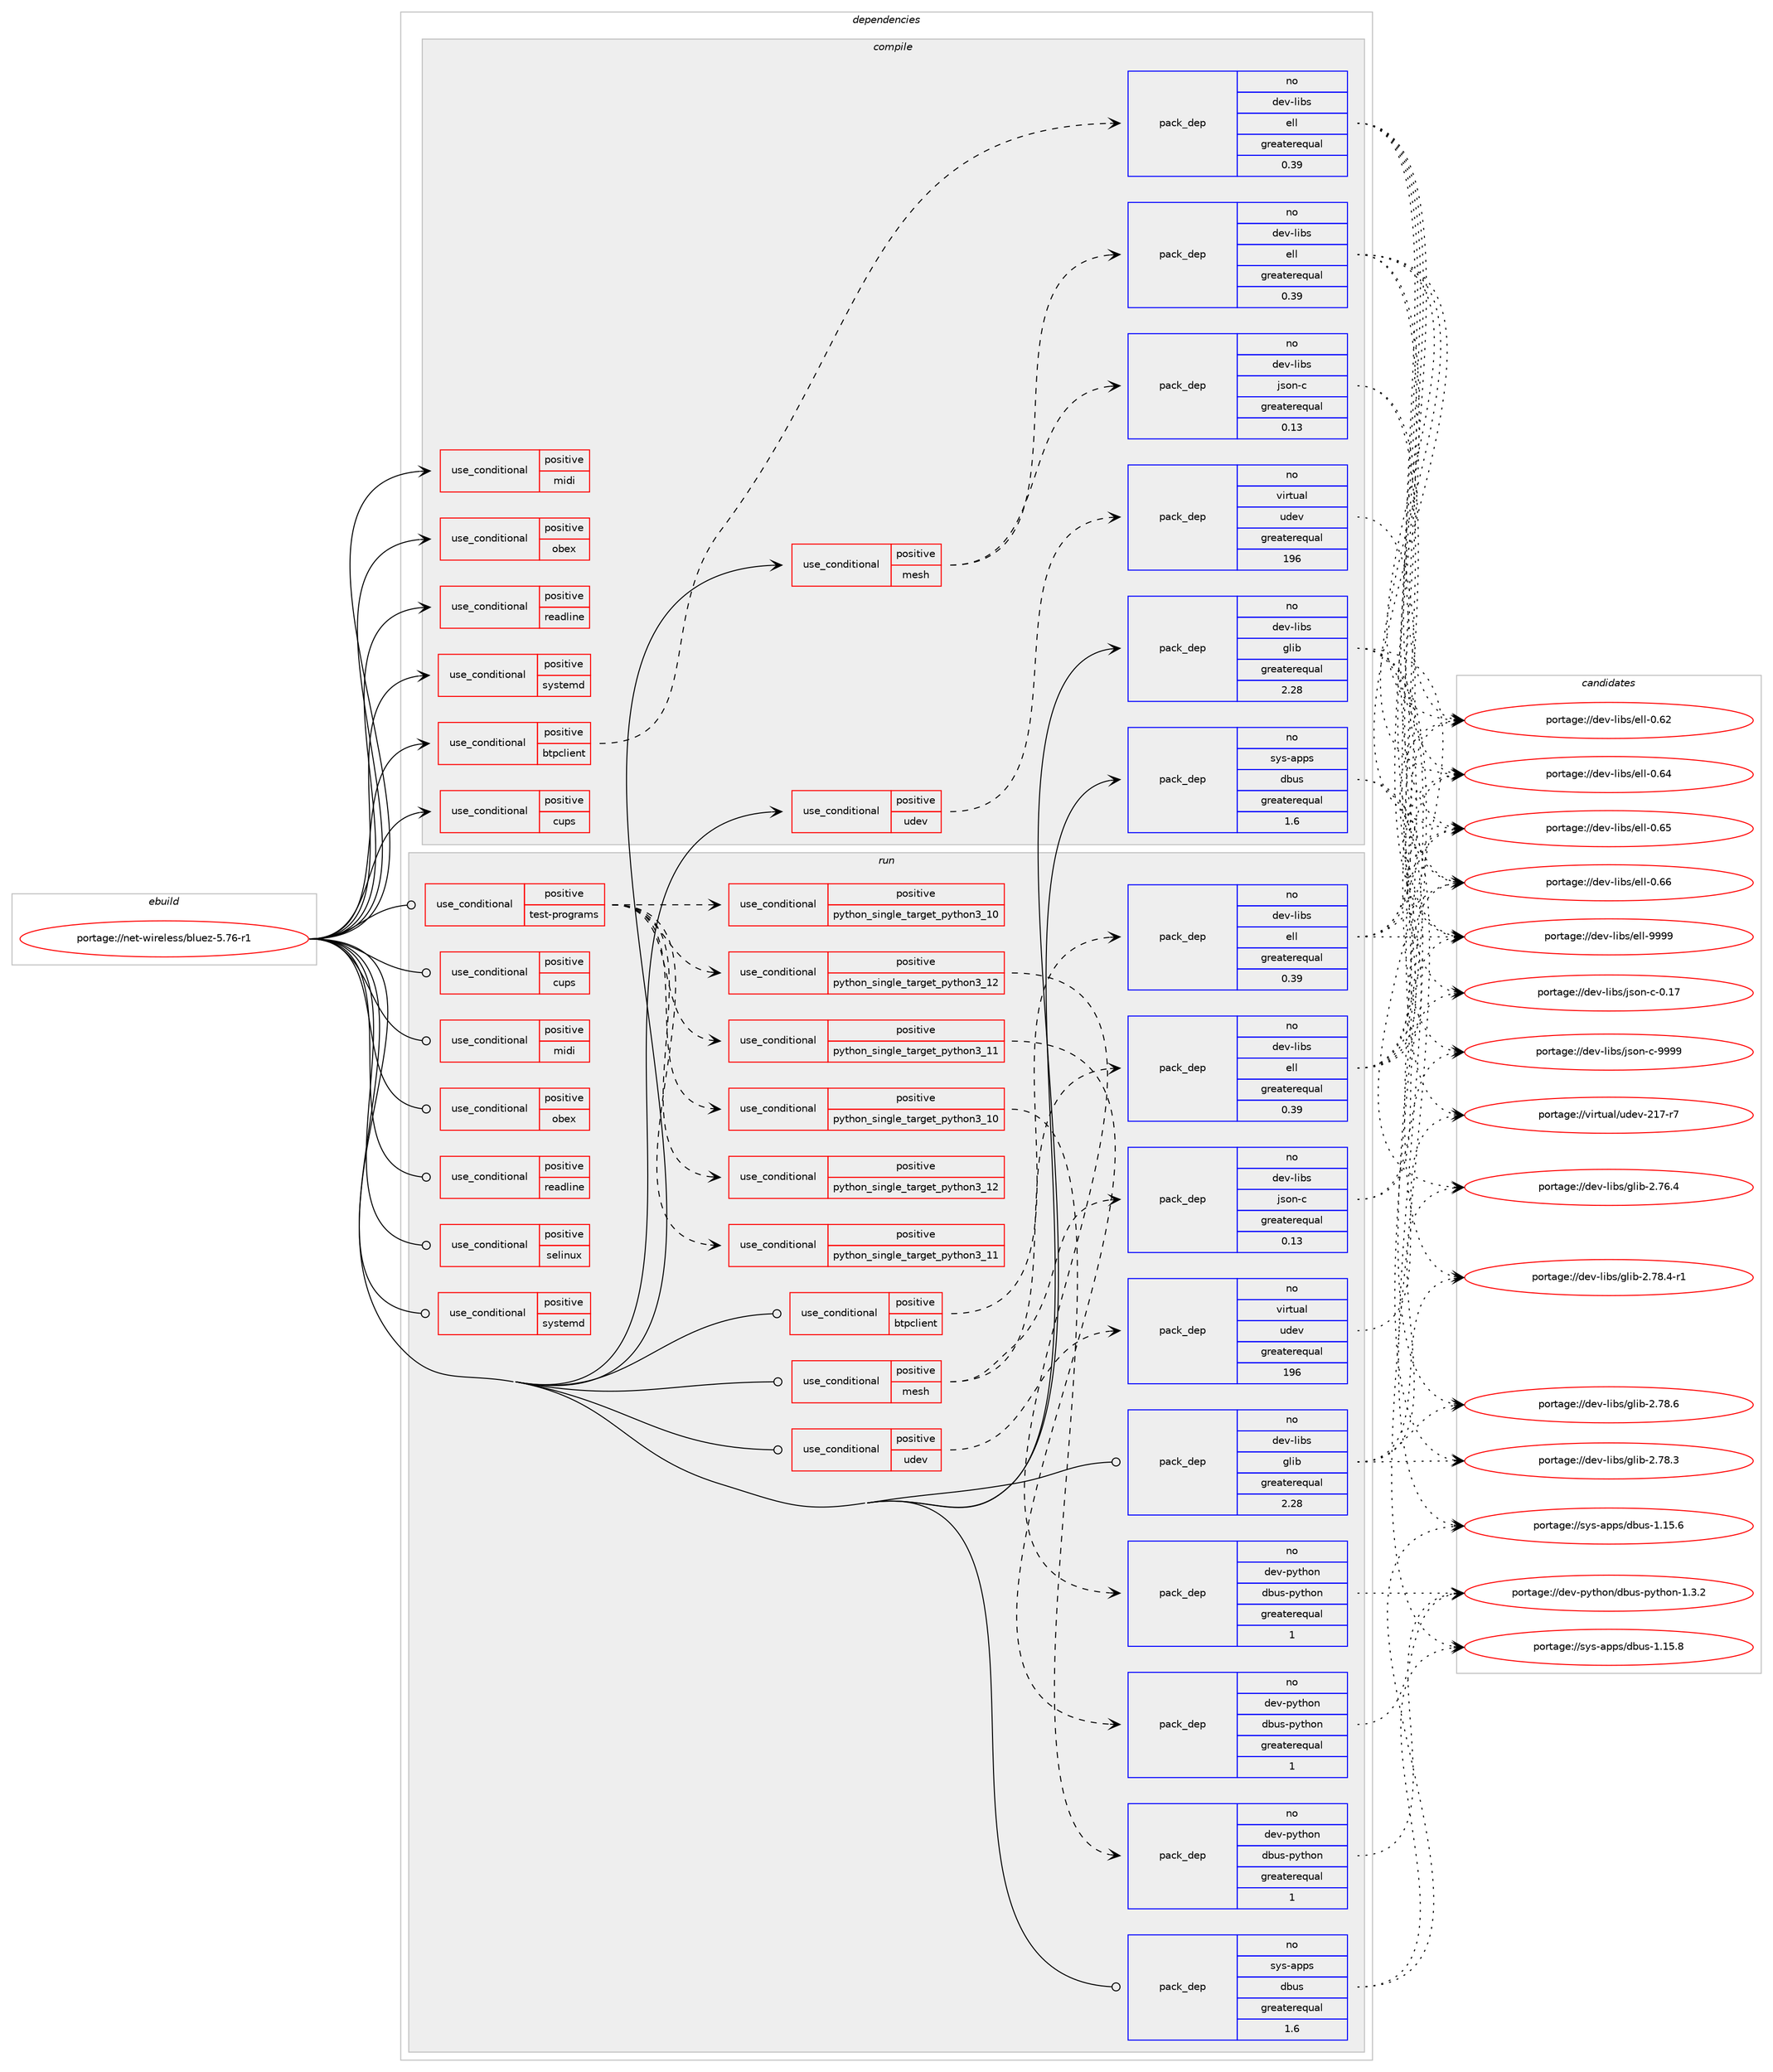 digraph prolog {

# *************
# Graph options
# *************

newrank=true;
concentrate=true;
compound=true;
graph [rankdir=LR,fontname=Helvetica,fontsize=10,ranksep=1.5];#, ranksep=2.5, nodesep=0.2];
edge  [arrowhead=vee];
node  [fontname=Helvetica,fontsize=10];

# **********
# The ebuild
# **********

subgraph cluster_leftcol {
color=gray;
rank=same;
label=<<i>ebuild</i>>;
id [label="portage://net-wireless/bluez-5.76-r1", color=red, width=4, href="../net-wireless/bluez-5.76-r1.svg"];
}

# ****************
# The dependencies
# ****************

subgraph cluster_midcol {
color=gray;
label=<<i>dependencies</i>>;
subgraph cluster_compile {
fillcolor="#eeeeee";
style=filled;
label=<<i>compile</i>>;
subgraph cond100219 {
dependency196156 [label=<<TABLE BORDER="0" CELLBORDER="1" CELLSPACING="0" CELLPADDING="4"><TR><TD ROWSPAN="3" CELLPADDING="10">use_conditional</TD></TR><TR><TD>positive</TD></TR><TR><TD>btpclient</TD></TR></TABLE>>, shape=none, color=red];
subgraph pack93195 {
dependency196157 [label=<<TABLE BORDER="0" CELLBORDER="1" CELLSPACING="0" CELLPADDING="4" WIDTH="220"><TR><TD ROWSPAN="6" CELLPADDING="30">pack_dep</TD></TR><TR><TD WIDTH="110">no</TD></TR><TR><TD>dev-libs</TD></TR><TR><TD>ell</TD></TR><TR><TD>greaterequal</TD></TR><TR><TD>0.39</TD></TR></TABLE>>, shape=none, color=blue];
}
dependency196156:e -> dependency196157:w [weight=20,style="dashed",arrowhead="vee"];
}
id:e -> dependency196156:w [weight=20,style="solid",arrowhead="vee"];
subgraph cond100220 {
dependency196158 [label=<<TABLE BORDER="0" CELLBORDER="1" CELLSPACING="0" CELLPADDING="4"><TR><TD ROWSPAN="3" CELLPADDING="10">use_conditional</TD></TR><TR><TD>positive</TD></TR><TR><TD>cups</TD></TR></TABLE>>, shape=none, color=red];
# *** BEGIN UNKNOWN DEPENDENCY TYPE (TODO) ***
# dependency196158 -> package_dependency(portage://net-wireless/bluez-5.76-r1,install,no,net-print,cups,none,[,,],any_same_slot,[])
# *** END UNKNOWN DEPENDENCY TYPE (TODO) ***

}
id:e -> dependency196158:w [weight=20,style="solid",arrowhead="vee"];
subgraph cond100221 {
dependency196159 [label=<<TABLE BORDER="0" CELLBORDER="1" CELLSPACING="0" CELLPADDING="4"><TR><TD ROWSPAN="3" CELLPADDING="10">use_conditional</TD></TR><TR><TD>positive</TD></TR><TR><TD>mesh</TD></TR></TABLE>>, shape=none, color=red];
subgraph pack93196 {
dependency196160 [label=<<TABLE BORDER="0" CELLBORDER="1" CELLSPACING="0" CELLPADDING="4" WIDTH="220"><TR><TD ROWSPAN="6" CELLPADDING="30">pack_dep</TD></TR><TR><TD WIDTH="110">no</TD></TR><TR><TD>dev-libs</TD></TR><TR><TD>ell</TD></TR><TR><TD>greaterequal</TD></TR><TR><TD>0.39</TD></TR></TABLE>>, shape=none, color=blue];
}
dependency196159:e -> dependency196160:w [weight=20,style="dashed",arrowhead="vee"];
subgraph pack93197 {
dependency196161 [label=<<TABLE BORDER="0" CELLBORDER="1" CELLSPACING="0" CELLPADDING="4" WIDTH="220"><TR><TD ROWSPAN="6" CELLPADDING="30">pack_dep</TD></TR><TR><TD WIDTH="110">no</TD></TR><TR><TD>dev-libs</TD></TR><TR><TD>json-c</TD></TR><TR><TD>greaterequal</TD></TR><TR><TD>0.13</TD></TR></TABLE>>, shape=none, color=blue];
}
dependency196159:e -> dependency196161:w [weight=20,style="dashed",arrowhead="vee"];
# *** BEGIN UNKNOWN DEPENDENCY TYPE (TODO) ***
# dependency196159 -> package_dependency(portage://net-wireless/bluez-5.76-r1,install,no,sys-libs,readline,none,[,,],[slot(0),equal],[])
# *** END UNKNOWN DEPENDENCY TYPE (TODO) ***

}
id:e -> dependency196159:w [weight=20,style="solid",arrowhead="vee"];
subgraph cond100222 {
dependency196162 [label=<<TABLE BORDER="0" CELLBORDER="1" CELLSPACING="0" CELLPADDING="4"><TR><TD ROWSPAN="3" CELLPADDING="10">use_conditional</TD></TR><TR><TD>positive</TD></TR><TR><TD>midi</TD></TR></TABLE>>, shape=none, color=red];
# *** BEGIN UNKNOWN DEPENDENCY TYPE (TODO) ***
# dependency196162 -> package_dependency(portage://net-wireless/bluez-5.76-r1,install,no,media-libs,alsa-lib,none,[,,],[],[])
# *** END UNKNOWN DEPENDENCY TYPE (TODO) ***

}
id:e -> dependency196162:w [weight=20,style="solid",arrowhead="vee"];
subgraph cond100223 {
dependency196163 [label=<<TABLE BORDER="0" CELLBORDER="1" CELLSPACING="0" CELLPADDING="4"><TR><TD ROWSPAN="3" CELLPADDING="10">use_conditional</TD></TR><TR><TD>positive</TD></TR><TR><TD>obex</TD></TR></TABLE>>, shape=none, color=red];
# *** BEGIN UNKNOWN DEPENDENCY TYPE (TODO) ***
# dependency196163 -> package_dependency(portage://net-wireless/bluez-5.76-r1,install,no,dev-libs,libical,none,[,,],any_same_slot,[])
# *** END UNKNOWN DEPENDENCY TYPE (TODO) ***

}
id:e -> dependency196163:w [weight=20,style="solid",arrowhead="vee"];
subgraph cond100224 {
dependency196164 [label=<<TABLE BORDER="0" CELLBORDER="1" CELLSPACING="0" CELLPADDING="4"><TR><TD ROWSPAN="3" CELLPADDING="10">use_conditional</TD></TR><TR><TD>positive</TD></TR><TR><TD>readline</TD></TR></TABLE>>, shape=none, color=red];
# *** BEGIN UNKNOWN DEPENDENCY TYPE (TODO) ***
# dependency196164 -> package_dependency(portage://net-wireless/bluez-5.76-r1,install,no,sys-libs,readline,none,[,,],[slot(0),equal],[])
# *** END UNKNOWN DEPENDENCY TYPE (TODO) ***

}
id:e -> dependency196164:w [weight=20,style="solid",arrowhead="vee"];
subgraph cond100225 {
dependency196165 [label=<<TABLE BORDER="0" CELLBORDER="1" CELLSPACING="0" CELLPADDING="4"><TR><TD ROWSPAN="3" CELLPADDING="10">use_conditional</TD></TR><TR><TD>positive</TD></TR><TR><TD>systemd</TD></TR></TABLE>>, shape=none, color=red];
# *** BEGIN UNKNOWN DEPENDENCY TYPE (TODO) ***
# dependency196165 -> package_dependency(portage://net-wireless/bluez-5.76-r1,install,no,sys-apps,systemd,none,[,,],[],[])
# *** END UNKNOWN DEPENDENCY TYPE (TODO) ***

}
id:e -> dependency196165:w [weight=20,style="solid",arrowhead="vee"];
subgraph cond100226 {
dependency196166 [label=<<TABLE BORDER="0" CELLBORDER="1" CELLSPACING="0" CELLPADDING="4"><TR><TD ROWSPAN="3" CELLPADDING="10">use_conditional</TD></TR><TR><TD>positive</TD></TR><TR><TD>udev</TD></TR></TABLE>>, shape=none, color=red];
subgraph pack93198 {
dependency196167 [label=<<TABLE BORDER="0" CELLBORDER="1" CELLSPACING="0" CELLPADDING="4" WIDTH="220"><TR><TD ROWSPAN="6" CELLPADDING="30">pack_dep</TD></TR><TR><TD WIDTH="110">no</TD></TR><TR><TD>virtual</TD></TR><TR><TD>udev</TD></TR><TR><TD>greaterequal</TD></TR><TR><TD>196</TD></TR></TABLE>>, shape=none, color=blue];
}
dependency196166:e -> dependency196167:w [weight=20,style="dashed",arrowhead="vee"];
}
id:e -> dependency196166:w [weight=20,style="solid",arrowhead="vee"];
subgraph pack93199 {
dependency196168 [label=<<TABLE BORDER="0" CELLBORDER="1" CELLSPACING="0" CELLPADDING="4" WIDTH="220"><TR><TD ROWSPAN="6" CELLPADDING="30">pack_dep</TD></TR><TR><TD WIDTH="110">no</TD></TR><TR><TD>dev-libs</TD></TR><TR><TD>glib</TD></TR><TR><TD>greaterequal</TD></TR><TR><TD>2.28</TD></TR></TABLE>>, shape=none, color=blue];
}
id:e -> dependency196168:w [weight=20,style="solid",arrowhead="vee"];
subgraph pack93200 {
dependency196169 [label=<<TABLE BORDER="0" CELLBORDER="1" CELLSPACING="0" CELLPADDING="4" WIDTH="220"><TR><TD ROWSPAN="6" CELLPADDING="30">pack_dep</TD></TR><TR><TD WIDTH="110">no</TD></TR><TR><TD>sys-apps</TD></TR><TR><TD>dbus</TD></TR><TR><TD>greaterequal</TD></TR><TR><TD>1.6</TD></TR></TABLE>>, shape=none, color=blue];
}
id:e -> dependency196169:w [weight=20,style="solid",arrowhead="vee"];
}
subgraph cluster_compileandrun {
fillcolor="#eeeeee";
style=filled;
label=<<i>compile and run</i>>;
}
subgraph cluster_run {
fillcolor="#eeeeee";
style=filled;
label=<<i>run</i>>;
subgraph cond100227 {
dependency196170 [label=<<TABLE BORDER="0" CELLBORDER="1" CELLSPACING="0" CELLPADDING="4"><TR><TD ROWSPAN="3" CELLPADDING="10">use_conditional</TD></TR><TR><TD>positive</TD></TR><TR><TD>btpclient</TD></TR></TABLE>>, shape=none, color=red];
subgraph pack93201 {
dependency196171 [label=<<TABLE BORDER="0" CELLBORDER="1" CELLSPACING="0" CELLPADDING="4" WIDTH="220"><TR><TD ROWSPAN="6" CELLPADDING="30">pack_dep</TD></TR><TR><TD WIDTH="110">no</TD></TR><TR><TD>dev-libs</TD></TR><TR><TD>ell</TD></TR><TR><TD>greaterequal</TD></TR><TR><TD>0.39</TD></TR></TABLE>>, shape=none, color=blue];
}
dependency196170:e -> dependency196171:w [weight=20,style="dashed",arrowhead="vee"];
}
id:e -> dependency196170:w [weight=20,style="solid",arrowhead="odot"];
subgraph cond100228 {
dependency196172 [label=<<TABLE BORDER="0" CELLBORDER="1" CELLSPACING="0" CELLPADDING="4"><TR><TD ROWSPAN="3" CELLPADDING="10">use_conditional</TD></TR><TR><TD>positive</TD></TR><TR><TD>cups</TD></TR></TABLE>>, shape=none, color=red];
# *** BEGIN UNKNOWN DEPENDENCY TYPE (TODO) ***
# dependency196172 -> package_dependency(portage://net-wireless/bluez-5.76-r1,run,no,net-print,cups,none,[,,],any_same_slot,[])
# *** END UNKNOWN DEPENDENCY TYPE (TODO) ***

}
id:e -> dependency196172:w [weight=20,style="solid",arrowhead="odot"];
subgraph cond100229 {
dependency196173 [label=<<TABLE BORDER="0" CELLBORDER="1" CELLSPACING="0" CELLPADDING="4"><TR><TD ROWSPAN="3" CELLPADDING="10">use_conditional</TD></TR><TR><TD>positive</TD></TR><TR><TD>mesh</TD></TR></TABLE>>, shape=none, color=red];
subgraph pack93202 {
dependency196174 [label=<<TABLE BORDER="0" CELLBORDER="1" CELLSPACING="0" CELLPADDING="4" WIDTH="220"><TR><TD ROWSPAN="6" CELLPADDING="30">pack_dep</TD></TR><TR><TD WIDTH="110">no</TD></TR><TR><TD>dev-libs</TD></TR><TR><TD>ell</TD></TR><TR><TD>greaterequal</TD></TR><TR><TD>0.39</TD></TR></TABLE>>, shape=none, color=blue];
}
dependency196173:e -> dependency196174:w [weight=20,style="dashed",arrowhead="vee"];
subgraph pack93203 {
dependency196175 [label=<<TABLE BORDER="0" CELLBORDER="1" CELLSPACING="0" CELLPADDING="4" WIDTH="220"><TR><TD ROWSPAN="6" CELLPADDING="30">pack_dep</TD></TR><TR><TD WIDTH="110">no</TD></TR><TR><TD>dev-libs</TD></TR><TR><TD>json-c</TD></TR><TR><TD>greaterequal</TD></TR><TR><TD>0.13</TD></TR></TABLE>>, shape=none, color=blue];
}
dependency196173:e -> dependency196175:w [weight=20,style="dashed",arrowhead="vee"];
# *** BEGIN UNKNOWN DEPENDENCY TYPE (TODO) ***
# dependency196173 -> package_dependency(portage://net-wireless/bluez-5.76-r1,run,no,sys-libs,readline,none,[,,],[slot(0),equal],[])
# *** END UNKNOWN DEPENDENCY TYPE (TODO) ***

}
id:e -> dependency196173:w [weight=20,style="solid",arrowhead="odot"];
subgraph cond100230 {
dependency196176 [label=<<TABLE BORDER="0" CELLBORDER="1" CELLSPACING="0" CELLPADDING="4"><TR><TD ROWSPAN="3" CELLPADDING="10">use_conditional</TD></TR><TR><TD>positive</TD></TR><TR><TD>midi</TD></TR></TABLE>>, shape=none, color=red];
# *** BEGIN UNKNOWN DEPENDENCY TYPE (TODO) ***
# dependency196176 -> package_dependency(portage://net-wireless/bluez-5.76-r1,run,no,media-libs,alsa-lib,none,[,,],[],[])
# *** END UNKNOWN DEPENDENCY TYPE (TODO) ***

}
id:e -> dependency196176:w [weight=20,style="solid",arrowhead="odot"];
subgraph cond100231 {
dependency196177 [label=<<TABLE BORDER="0" CELLBORDER="1" CELLSPACING="0" CELLPADDING="4"><TR><TD ROWSPAN="3" CELLPADDING="10">use_conditional</TD></TR><TR><TD>positive</TD></TR><TR><TD>obex</TD></TR></TABLE>>, shape=none, color=red];
# *** BEGIN UNKNOWN DEPENDENCY TYPE (TODO) ***
# dependency196177 -> package_dependency(portage://net-wireless/bluez-5.76-r1,run,no,dev-libs,libical,none,[,,],any_same_slot,[])
# *** END UNKNOWN DEPENDENCY TYPE (TODO) ***

}
id:e -> dependency196177:w [weight=20,style="solid",arrowhead="odot"];
subgraph cond100232 {
dependency196178 [label=<<TABLE BORDER="0" CELLBORDER="1" CELLSPACING="0" CELLPADDING="4"><TR><TD ROWSPAN="3" CELLPADDING="10">use_conditional</TD></TR><TR><TD>positive</TD></TR><TR><TD>readline</TD></TR></TABLE>>, shape=none, color=red];
# *** BEGIN UNKNOWN DEPENDENCY TYPE (TODO) ***
# dependency196178 -> package_dependency(portage://net-wireless/bluez-5.76-r1,run,no,sys-libs,readline,none,[,,],[slot(0),equal],[])
# *** END UNKNOWN DEPENDENCY TYPE (TODO) ***

}
id:e -> dependency196178:w [weight=20,style="solid",arrowhead="odot"];
subgraph cond100233 {
dependency196179 [label=<<TABLE BORDER="0" CELLBORDER="1" CELLSPACING="0" CELLPADDING="4"><TR><TD ROWSPAN="3" CELLPADDING="10">use_conditional</TD></TR><TR><TD>positive</TD></TR><TR><TD>selinux</TD></TR></TABLE>>, shape=none, color=red];
# *** BEGIN UNKNOWN DEPENDENCY TYPE (TODO) ***
# dependency196179 -> package_dependency(portage://net-wireless/bluez-5.76-r1,run,no,sec-policy,selinux-bluetooth,none,[,,],[],[])
# *** END UNKNOWN DEPENDENCY TYPE (TODO) ***

}
id:e -> dependency196179:w [weight=20,style="solid",arrowhead="odot"];
subgraph cond100234 {
dependency196180 [label=<<TABLE BORDER="0" CELLBORDER="1" CELLSPACING="0" CELLPADDING="4"><TR><TD ROWSPAN="3" CELLPADDING="10">use_conditional</TD></TR><TR><TD>positive</TD></TR><TR><TD>systemd</TD></TR></TABLE>>, shape=none, color=red];
# *** BEGIN UNKNOWN DEPENDENCY TYPE (TODO) ***
# dependency196180 -> package_dependency(portage://net-wireless/bluez-5.76-r1,run,no,sys-apps,systemd,none,[,,],[],[])
# *** END UNKNOWN DEPENDENCY TYPE (TODO) ***

}
id:e -> dependency196180:w [weight=20,style="solid",arrowhead="odot"];
subgraph cond100235 {
dependency196181 [label=<<TABLE BORDER="0" CELLBORDER="1" CELLSPACING="0" CELLPADDING="4"><TR><TD ROWSPAN="3" CELLPADDING="10">use_conditional</TD></TR><TR><TD>positive</TD></TR><TR><TD>test-programs</TD></TR></TABLE>>, shape=none, color=red];
subgraph cond100236 {
dependency196182 [label=<<TABLE BORDER="0" CELLBORDER="1" CELLSPACING="0" CELLPADDING="4"><TR><TD ROWSPAN="3" CELLPADDING="10">use_conditional</TD></TR><TR><TD>positive</TD></TR><TR><TD>python_single_target_python3_10</TD></TR></TABLE>>, shape=none, color=red];
# *** BEGIN UNKNOWN DEPENDENCY TYPE (TODO) ***
# dependency196182 -> package_dependency(portage://net-wireless/bluez-5.76-r1,run,no,dev-lang,python,none,[,,],[slot(3.10)],[])
# *** END UNKNOWN DEPENDENCY TYPE (TODO) ***

}
dependency196181:e -> dependency196182:w [weight=20,style="dashed",arrowhead="vee"];
subgraph cond100237 {
dependency196183 [label=<<TABLE BORDER="0" CELLBORDER="1" CELLSPACING="0" CELLPADDING="4"><TR><TD ROWSPAN="3" CELLPADDING="10">use_conditional</TD></TR><TR><TD>positive</TD></TR><TR><TD>python_single_target_python3_11</TD></TR></TABLE>>, shape=none, color=red];
# *** BEGIN UNKNOWN DEPENDENCY TYPE (TODO) ***
# dependency196183 -> package_dependency(portage://net-wireless/bluez-5.76-r1,run,no,dev-lang,python,none,[,,],[slot(3.11)],[])
# *** END UNKNOWN DEPENDENCY TYPE (TODO) ***

}
dependency196181:e -> dependency196183:w [weight=20,style="dashed",arrowhead="vee"];
subgraph cond100238 {
dependency196184 [label=<<TABLE BORDER="0" CELLBORDER="1" CELLSPACING="0" CELLPADDING="4"><TR><TD ROWSPAN="3" CELLPADDING="10">use_conditional</TD></TR><TR><TD>positive</TD></TR><TR><TD>python_single_target_python3_12</TD></TR></TABLE>>, shape=none, color=red];
# *** BEGIN UNKNOWN DEPENDENCY TYPE (TODO) ***
# dependency196184 -> package_dependency(portage://net-wireless/bluez-5.76-r1,run,no,dev-lang,python,none,[,,],[slot(3.12)],[])
# *** END UNKNOWN DEPENDENCY TYPE (TODO) ***

}
dependency196181:e -> dependency196184:w [weight=20,style="dashed",arrowhead="vee"];
subgraph cond100239 {
dependency196185 [label=<<TABLE BORDER="0" CELLBORDER="1" CELLSPACING="0" CELLPADDING="4"><TR><TD ROWSPAN="3" CELLPADDING="10">use_conditional</TD></TR><TR><TD>positive</TD></TR><TR><TD>python_single_target_python3_10</TD></TR></TABLE>>, shape=none, color=red];
subgraph pack93204 {
dependency196186 [label=<<TABLE BORDER="0" CELLBORDER="1" CELLSPACING="0" CELLPADDING="4" WIDTH="220"><TR><TD ROWSPAN="6" CELLPADDING="30">pack_dep</TD></TR><TR><TD WIDTH="110">no</TD></TR><TR><TD>dev-python</TD></TR><TR><TD>dbus-python</TD></TR><TR><TD>greaterequal</TD></TR><TR><TD>1</TD></TR></TABLE>>, shape=none, color=blue];
}
dependency196185:e -> dependency196186:w [weight=20,style="dashed",arrowhead="vee"];
# *** BEGIN UNKNOWN DEPENDENCY TYPE (TODO) ***
# dependency196185 -> package_dependency(portage://net-wireless/bluez-5.76-r1,run,no,dev-python,pygobject,none,[,,],[slot(3)],[use(enable(python_targets_python3_10),negative)])
# *** END UNKNOWN DEPENDENCY TYPE (TODO) ***

}
dependency196181:e -> dependency196185:w [weight=20,style="dashed",arrowhead="vee"];
subgraph cond100240 {
dependency196187 [label=<<TABLE BORDER="0" CELLBORDER="1" CELLSPACING="0" CELLPADDING="4"><TR><TD ROWSPAN="3" CELLPADDING="10">use_conditional</TD></TR><TR><TD>positive</TD></TR><TR><TD>python_single_target_python3_11</TD></TR></TABLE>>, shape=none, color=red];
subgraph pack93205 {
dependency196188 [label=<<TABLE BORDER="0" CELLBORDER="1" CELLSPACING="0" CELLPADDING="4" WIDTH="220"><TR><TD ROWSPAN="6" CELLPADDING="30">pack_dep</TD></TR><TR><TD WIDTH="110">no</TD></TR><TR><TD>dev-python</TD></TR><TR><TD>dbus-python</TD></TR><TR><TD>greaterequal</TD></TR><TR><TD>1</TD></TR></TABLE>>, shape=none, color=blue];
}
dependency196187:e -> dependency196188:w [weight=20,style="dashed",arrowhead="vee"];
# *** BEGIN UNKNOWN DEPENDENCY TYPE (TODO) ***
# dependency196187 -> package_dependency(portage://net-wireless/bluez-5.76-r1,run,no,dev-python,pygobject,none,[,,],[slot(3)],[use(enable(python_targets_python3_11),negative)])
# *** END UNKNOWN DEPENDENCY TYPE (TODO) ***

}
dependency196181:e -> dependency196187:w [weight=20,style="dashed",arrowhead="vee"];
subgraph cond100241 {
dependency196189 [label=<<TABLE BORDER="0" CELLBORDER="1" CELLSPACING="0" CELLPADDING="4"><TR><TD ROWSPAN="3" CELLPADDING="10">use_conditional</TD></TR><TR><TD>positive</TD></TR><TR><TD>python_single_target_python3_12</TD></TR></TABLE>>, shape=none, color=red];
subgraph pack93206 {
dependency196190 [label=<<TABLE BORDER="0" CELLBORDER="1" CELLSPACING="0" CELLPADDING="4" WIDTH="220"><TR><TD ROWSPAN="6" CELLPADDING="30">pack_dep</TD></TR><TR><TD WIDTH="110">no</TD></TR><TR><TD>dev-python</TD></TR><TR><TD>dbus-python</TD></TR><TR><TD>greaterequal</TD></TR><TR><TD>1</TD></TR></TABLE>>, shape=none, color=blue];
}
dependency196189:e -> dependency196190:w [weight=20,style="dashed",arrowhead="vee"];
# *** BEGIN UNKNOWN DEPENDENCY TYPE (TODO) ***
# dependency196189 -> package_dependency(portage://net-wireless/bluez-5.76-r1,run,no,dev-python,pygobject,none,[,,],[slot(3)],[use(enable(python_targets_python3_12),negative)])
# *** END UNKNOWN DEPENDENCY TYPE (TODO) ***

}
dependency196181:e -> dependency196189:w [weight=20,style="dashed",arrowhead="vee"];
}
id:e -> dependency196181:w [weight=20,style="solid",arrowhead="odot"];
subgraph cond100242 {
dependency196191 [label=<<TABLE BORDER="0" CELLBORDER="1" CELLSPACING="0" CELLPADDING="4"><TR><TD ROWSPAN="3" CELLPADDING="10">use_conditional</TD></TR><TR><TD>positive</TD></TR><TR><TD>udev</TD></TR></TABLE>>, shape=none, color=red];
subgraph pack93207 {
dependency196192 [label=<<TABLE BORDER="0" CELLBORDER="1" CELLSPACING="0" CELLPADDING="4" WIDTH="220"><TR><TD ROWSPAN="6" CELLPADDING="30">pack_dep</TD></TR><TR><TD WIDTH="110">no</TD></TR><TR><TD>virtual</TD></TR><TR><TD>udev</TD></TR><TR><TD>greaterequal</TD></TR><TR><TD>196</TD></TR></TABLE>>, shape=none, color=blue];
}
dependency196191:e -> dependency196192:w [weight=20,style="dashed",arrowhead="vee"];
}
id:e -> dependency196191:w [weight=20,style="solid",arrowhead="odot"];
subgraph pack93208 {
dependency196193 [label=<<TABLE BORDER="0" CELLBORDER="1" CELLSPACING="0" CELLPADDING="4" WIDTH="220"><TR><TD ROWSPAN="6" CELLPADDING="30">pack_dep</TD></TR><TR><TD WIDTH="110">no</TD></TR><TR><TD>dev-libs</TD></TR><TR><TD>glib</TD></TR><TR><TD>greaterequal</TD></TR><TR><TD>2.28</TD></TR></TABLE>>, shape=none, color=blue];
}
id:e -> dependency196193:w [weight=20,style="solid",arrowhead="odot"];
subgraph pack93209 {
dependency196194 [label=<<TABLE BORDER="0" CELLBORDER="1" CELLSPACING="0" CELLPADDING="4" WIDTH="220"><TR><TD ROWSPAN="6" CELLPADDING="30">pack_dep</TD></TR><TR><TD WIDTH="110">no</TD></TR><TR><TD>sys-apps</TD></TR><TR><TD>dbus</TD></TR><TR><TD>greaterequal</TD></TR><TR><TD>1.6</TD></TR></TABLE>>, shape=none, color=blue];
}
id:e -> dependency196194:w [weight=20,style="solid",arrowhead="odot"];
}
}

# **************
# The candidates
# **************

subgraph cluster_choices {
rank=same;
color=gray;
label=<<i>candidates</i>>;

subgraph choice93195 {
color=black;
nodesep=1;
choice1001011184510810598115471011081084548465450 [label="portage://dev-libs/ell-0.62", color=red, width=4,href="../dev-libs/ell-0.62.svg"];
choice1001011184510810598115471011081084548465452 [label="portage://dev-libs/ell-0.64", color=red, width=4,href="../dev-libs/ell-0.64.svg"];
choice1001011184510810598115471011081084548465453 [label="portage://dev-libs/ell-0.65", color=red, width=4,href="../dev-libs/ell-0.65.svg"];
choice1001011184510810598115471011081084548465454 [label="portage://dev-libs/ell-0.66", color=red, width=4,href="../dev-libs/ell-0.66.svg"];
choice1001011184510810598115471011081084557575757 [label="portage://dev-libs/ell-9999", color=red, width=4,href="../dev-libs/ell-9999.svg"];
dependency196157:e -> choice1001011184510810598115471011081084548465450:w [style=dotted,weight="100"];
dependency196157:e -> choice1001011184510810598115471011081084548465452:w [style=dotted,weight="100"];
dependency196157:e -> choice1001011184510810598115471011081084548465453:w [style=dotted,weight="100"];
dependency196157:e -> choice1001011184510810598115471011081084548465454:w [style=dotted,weight="100"];
dependency196157:e -> choice1001011184510810598115471011081084557575757:w [style=dotted,weight="100"];
}
subgraph choice93196 {
color=black;
nodesep=1;
choice1001011184510810598115471011081084548465450 [label="portage://dev-libs/ell-0.62", color=red, width=4,href="../dev-libs/ell-0.62.svg"];
choice1001011184510810598115471011081084548465452 [label="portage://dev-libs/ell-0.64", color=red, width=4,href="../dev-libs/ell-0.64.svg"];
choice1001011184510810598115471011081084548465453 [label="portage://dev-libs/ell-0.65", color=red, width=4,href="../dev-libs/ell-0.65.svg"];
choice1001011184510810598115471011081084548465454 [label="portage://dev-libs/ell-0.66", color=red, width=4,href="../dev-libs/ell-0.66.svg"];
choice1001011184510810598115471011081084557575757 [label="portage://dev-libs/ell-9999", color=red, width=4,href="../dev-libs/ell-9999.svg"];
dependency196160:e -> choice1001011184510810598115471011081084548465450:w [style=dotted,weight="100"];
dependency196160:e -> choice1001011184510810598115471011081084548465452:w [style=dotted,weight="100"];
dependency196160:e -> choice1001011184510810598115471011081084548465453:w [style=dotted,weight="100"];
dependency196160:e -> choice1001011184510810598115471011081084548465454:w [style=dotted,weight="100"];
dependency196160:e -> choice1001011184510810598115471011081084557575757:w [style=dotted,weight="100"];
}
subgraph choice93197 {
color=black;
nodesep=1;
choice10010111845108105981154710611511111045994548464955 [label="portage://dev-libs/json-c-0.17", color=red, width=4,href="../dev-libs/json-c-0.17.svg"];
choice10010111845108105981154710611511111045994557575757 [label="portage://dev-libs/json-c-9999", color=red, width=4,href="../dev-libs/json-c-9999.svg"];
dependency196161:e -> choice10010111845108105981154710611511111045994548464955:w [style=dotted,weight="100"];
dependency196161:e -> choice10010111845108105981154710611511111045994557575757:w [style=dotted,weight="100"];
}
subgraph choice93198 {
color=black;
nodesep=1;
choice1181051141161179710847117100101118455049554511455 [label="portage://virtual/udev-217-r7", color=red, width=4,href="../virtual/udev-217-r7.svg"];
dependency196167:e -> choice1181051141161179710847117100101118455049554511455:w [style=dotted,weight="100"];
}
subgraph choice93199 {
color=black;
nodesep=1;
choice1001011184510810598115471031081059845504655544652 [label="portage://dev-libs/glib-2.76.4", color=red, width=4,href="../dev-libs/glib-2.76.4.svg"];
choice1001011184510810598115471031081059845504655564651 [label="portage://dev-libs/glib-2.78.3", color=red, width=4,href="../dev-libs/glib-2.78.3.svg"];
choice10010111845108105981154710310810598455046555646524511449 [label="portage://dev-libs/glib-2.78.4-r1", color=red, width=4,href="../dev-libs/glib-2.78.4-r1.svg"];
choice1001011184510810598115471031081059845504655564654 [label="portage://dev-libs/glib-2.78.6", color=red, width=4,href="../dev-libs/glib-2.78.6.svg"];
dependency196168:e -> choice1001011184510810598115471031081059845504655544652:w [style=dotted,weight="100"];
dependency196168:e -> choice1001011184510810598115471031081059845504655564651:w [style=dotted,weight="100"];
dependency196168:e -> choice10010111845108105981154710310810598455046555646524511449:w [style=dotted,weight="100"];
dependency196168:e -> choice1001011184510810598115471031081059845504655564654:w [style=dotted,weight="100"];
}
subgraph choice93200 {
color=black;
nodesep=1;
choice1151211154597112112115471009811711545494649534654 [label="portage://sys-apps/dbus-1.15.6", color=red, width=4,href="../sys-apps/dbus-1.15.6.svg"];
choice1151211154597112112115471009811711545494649534656 [label="portage://sys-apps/dbus-1.15.8", color=red, width=4,href="../sys-apps/dbus-1.15.8.svg"];
dependency196169:e -> choice1151211154597112112115471009811711545494649534654:w [style=dotted,weight="100"];
dependency196169:e -> choice1151211154597112112115471009811711545494649534656:w [style=dotted,weight="100"];
}
subgraph choice93201 {
color=black;
nodesep=1;
choice1001011184510810598115471011081084548465450 [label="portage://dev-libs/ell-0.62", color=red, width=4,href="../dev-libs/ell-0.62.svg"];
choice1001011184510810598115471011081084548465452 [label="portage://dev-libs/ell-0.64", color=red, width=4,href="../dev-libs/ell-0.64.svg"];
choice1001011184510810598115471011081084548465453 [label="portage://dev-libs/ell-0.65", color=red, width=4,href="../dev-libs/ell-0.65.svg"];
choice1001011184510810598115471011081084548465454 [label="portage://dev-libs/ell-0.66", color=red, width=4,href="../dev-libs/ell-0.66.svg"];
choice1001011184510810598115471011081084557575757 [label="portage://dev-libs/ell-9999", color=red, width=4,href="../dev-libs/ell-9999.svg"];
dependency196171:e -> choice1001011184510810598115471011081084548465450:w [style=dotted,weight="100"];
dependency196171:e -> choice1001011184510810598115471011081084548465452:w [style=dotted,weight="100"];
dependency196171:e -> choice1001011184510810598115471011081084548465453:w [style=dotted,weight="100"];
dependency196171:e -> choice1001011184510810598115471011081084548465454:w [style=dotted,weight="100"];
dependency196171:e -> choice1001011184510810598115471011081084557575757:w [style=dotted,weight="100"];
}
subgraph choice93202 {
color=black;
nodesep=1;
choice1001011184510810598115471011081084548465450 [label="portage://dev-libs/ell-0.62", color=red, width=4,href="../dev-libs/ell-0.62.svg"];
choice1001011184510810598115471011081084548465452 [label="portage://dev-libs/ell-0.64", color=red, width=4,href="../dev-libs/ell-0.64.svg"];
choice1001011184510810598115471011081084548465453 [label="portage://dev-libs/ell-0.65", color=red, width=4,href="../dev-libs/ell-0.65.svg"];
choice1001011184510810598115471011081084548465454 [label="portage://dev-libs/ell-0.66", color=red, width=4,href="../dev-libs/ell-0.66.svg"];
choice1001011184510810598115471011081084557575757 [label="portage://dev-libs/ell-9999", color=red, width=4,href="../dev-libs/ell-9999.svg"];
dependency196174:e -> choice1001011184510810598115471011081084548465450:w [style=dotted,weight="100"];
dependency196174:e -> choice1001011184510810598115471011081084548465452:w [style=dotted,weight="100"];
dependency196174:e -> choice1001011184510810598115471011081084548465453:w [style=dotted,weight="100"];
dependency196174:e -> choice1001011184510810598115471011081084548465454:w [style=dotted,weight="100"];
dependency196174:e -> choice1001011184510810598115471011081084557575757:w [style=dotted,weight="100"];
}
subgraph choice93203 {
color=black;
nodesep=1;
choice10010111845108105981154710611511111045994548464955 [label="portage://dev-libs/json-c-0.17", color=red, width=4,href="../dev-libs/json-c-0.17.svg"];
choice10010111845108105981154710611511111045994557575757 [label="portage://dev-libs/json-c-9999", color=red, width=4,href="../dev-libs/json-c-9999.svg"];
dependency196175:e -> choice10010111845108105981154710611511111045994548464955:w [style=dotted,weight="100"];
dependency196175:e -> choice10010111845108105981154710611511111045994557575757:w [style=dotted,weight="100"];
}
subgraph choice93204 {
color=black;
nodesep=1;
choice10010111845112121116104111110471009811711545112121116104111110454946514650 [label="portage://dev-python/dbus-python-1.3.2", color=red, width=4,href="../dev-python/dbus-python-1.3.2.svg"];
dependency196186:e -> choice10010111845112121116104111110471009811711545112121116104111110454946514650:w [style=dotted,weight="100"];
}
subgraph choice93205 {
color=black;
nodesep=1;
choice10010111845112121116104111110471009811711545112121116104111110454946514650 [label="portage://dev-python/dbus-python-1.3.2", color=red, width=4,href="../dev-python/dbus-python-1.3.2.svg"];
dependency196188:e -> choice10010111845112121116104111110471009811711545112121116104111110454946514650:w [style=dotted,weight="100"];
}
subgraph choice93206 {
color=black;
nodesep=1;
choice10010111845112121116104111110471009811711545112121116104111110454946514650 [label="portage://dev-python/dbus-python-1.3.2", color=red, width=4,href="../dev-python/dbus-python-1.3.2.svg"];
dependency196190:e -> choice10010111845112121116104111110471009811711545112121116104111110454946514650:w [style=dotted,weight="100"];
}
subgraph choice93207 {
color=black;
nodesep=1;
choice1181051141161179710847117100101118455049554511455 [label="portage://virtual/udev-217-r7", color=red, width=4,href="../virtual/udev-217-r7.svg"];
dependency196192:e -> choice1181051141161179710847117100101118455049554511455:w [style=dotted,weight="100"];
}
subgraph choice93208 {
color=black;
nodesep=1;
choice1001011184510810598115471031081059845504655544652 [label="portage://dev-libs/glib-2.76.4", color=red, width=4,href="../dev-libs/glib-2.76.4.svg"];
choice1001011184510810598115471031081059845504655564651 [label="portage://dev-libs/glib-2.78.3", color=red, width=4,href="../dev-libs/glib-2.78.3.svg"];
choice10010111845108105981154710310810598455046555646524511449 [label="portage://dev-libs/glib-2.78.4-r1", color=red, width=4,href="../dev-libs/glib-2.78.4-r1.svg"];
choice1001011184510810598115471031081059845504655564654 [label="portage://dev-libs/glib-2.78.6", color=red, width=4,href="../dev-libs/glib-2.78.6.svg"];
dependency196193:e -> choice1001011184510810598115471031081059845504655544652:w [style=dotted,weight="100"];
dependency196193:e -> choice1001011184510810598115471031081059845504655564651:w [style=dotted,weight="100"];
dependency196193:e -> choice10010111845108105981154710310810598455046555646524511449:w [style=dotted,weight="100"];
dependency196193:e -> choice1001011184510810598115471031081059845504655564654:w [style=dotted,weight="100"];
}
subgraph choice93209 {
color=black;
nodesep=1;
choice1151211154597112112115471009811711545494649534654 [label="portage://sys-apps/dbus-1.15.6", color=red, width=4,href="../sys-apps/dbus-1.15.6.svg"];
choice1151211154597112112115471009811711545494649534656 [label="portage://sys-apps/dbus-1.15.8", color=red, width=4,href="../sys-apps/dbus-1.15.8.svg"];
dependency196194:e -> choice1151211154597112112115471009811711545494649534654:w [style=dotted,weight="100"];
dependency196194:e -> choice1151211154597112112115471009811711545494649534656:w [style=dotted,weight="100"];
}
}

}
